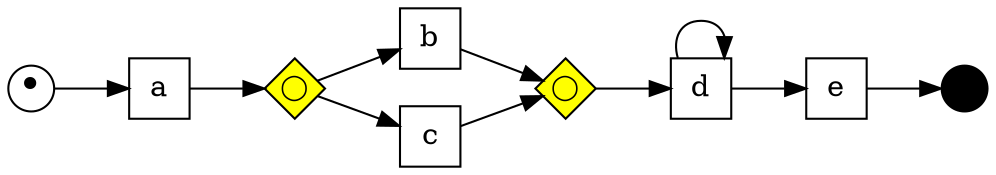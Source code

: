 digraph G {
  rankdir=LR;
  subgraph place {
    node [shape=circle,fixedsize=true,label="",height=.3,width=.3];
    in [label="&bull;", fontsize=20];
    out [style=filled,fillcolor=black];
  }
  subgraph xorgate {
    node [shape=diamond,fixedsize=true,width=.4,height=.4,label=<&#x2715;>,fontsize=12,style=filled,fillcolor=yellow]
  
  }
  subgraph andgate {
  node [shape=diamond,fixedsize=true,width=.4,height=.4 label=<&#43;>,fontsize=20,style=filled,fillcolor=yellow]
  
  }
  subgraph optgate {
    node [shape=diamond,fixedsize=true,width=.4,height=.4,label=<&#9711;>,fontsize=12,style=filled,fillcolor=yellow]
    o1;o2;
  }
  subgraph transitions {
    node [shape=rect,height=0.4,width=.4];
    a; b; c; d; e
  }
  subgraph skip {
    node [shape=rect,label="",height=0.4,width=.4,style=filled,fillcolor=black];
    
  }

  # align horizontally
  {edge [weight=1]; a;d}

  in->a->o1; 
  o1->b->o2;
  o1->c->o2;
  o2->d;
  d->d;
  d->e->out
  # align vertically
  {rank=same; b;c}
}